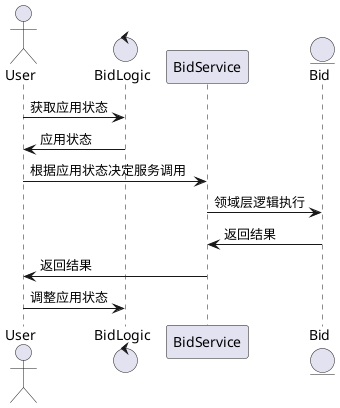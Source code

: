@startuml
actor       User        as user
control     BidLogic       as logic
participant BidService     as service
entity      Bid         as bid

user -> logic : 获取应用状态
logic -> user : 应用状态

user -> service : 根据应用状态决定服务调用
service -> bid : 领域层逻辑执行
bid -> service : 返回结果
service -> user : 返回结果
user -> logic : 调整应用状态

@enduml